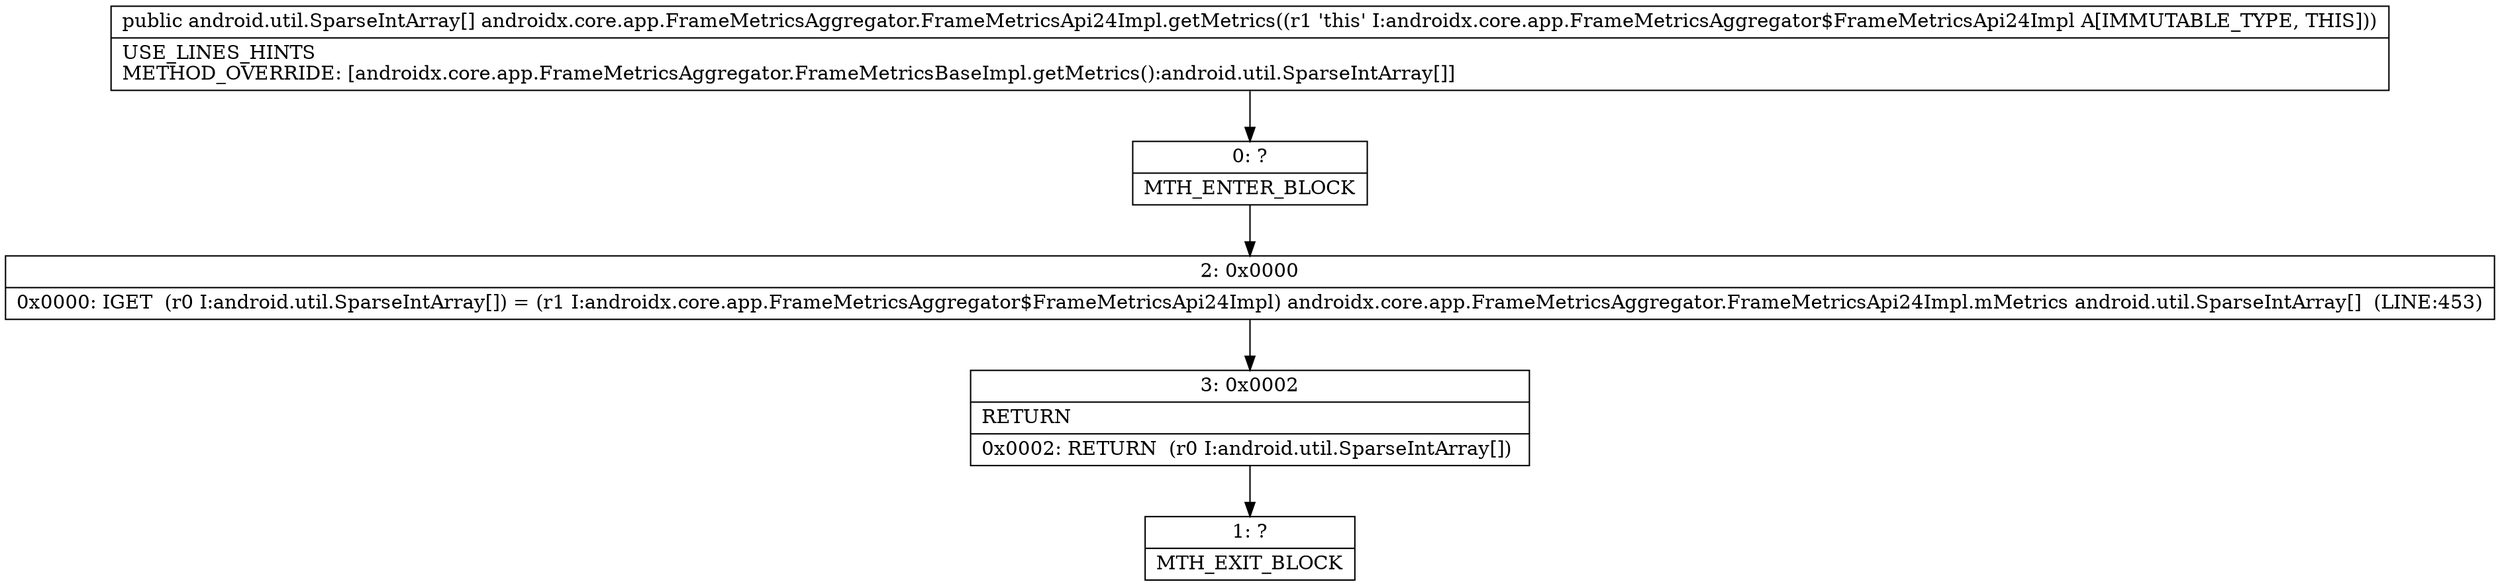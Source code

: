 digraph "CFG forandroidx.core.app.FrameMetricsAggregator.FrameMetricsApi24Impl.getMetrics()[Landroid\/util\/SparseIntArray;" {
Node_0 [shape=record,label="{0\:\ ?|MTH_ENTER_BLOCK\l}"];
Node_2 [shape=record,label="{2\:\ 0x0000|0x0000: IGET  (r0 I:android.util.SparseIntArray[]) = (r1 I:androidx.core.app.FrameMetricsAggregator$FrameMetricsApi24Impl) androidx.core.app.FrameMetricsAggregator.FrameMetricsApi24Impl.mMetrics android.util.SparseIntArray[]  (LINE:453)\l}"];
Node_3 [shape=record,label="{3\:\ 0x0002|RETURN\l|0x0002: RETURN  (r0 I:android.util.SparseIntArray[]) \l}"];
Node_1 [shape=record,label="{1\:\ ?|MTH_EXIT_BLOCK\l}"];
MethodNode[shape=record,label="{public android.util.SparseIntArray[] androidx.core.app.FrameMetricsAggregator.FrameMetricsApi24Impl.getMetrics((r1 'this' I:androidx.core.app.FrameMetricsAggregator$FrameMetricsApi24Impl A[IMMUTABLE_TYPE, THIS]))  | USE_LINES_HINTS\lMETHOD_OVERRIDE: [androidx.core.app.FrameMetricsAggregator.FrameMetricsBaseImpl.getMetrics():android.util.SparseIntArray[]]\l}"];
MethodNode -> Node_0;Node_0 -> Node_2;
Node_2 -> Node_3;
Node_3 -> Node_1;
}

